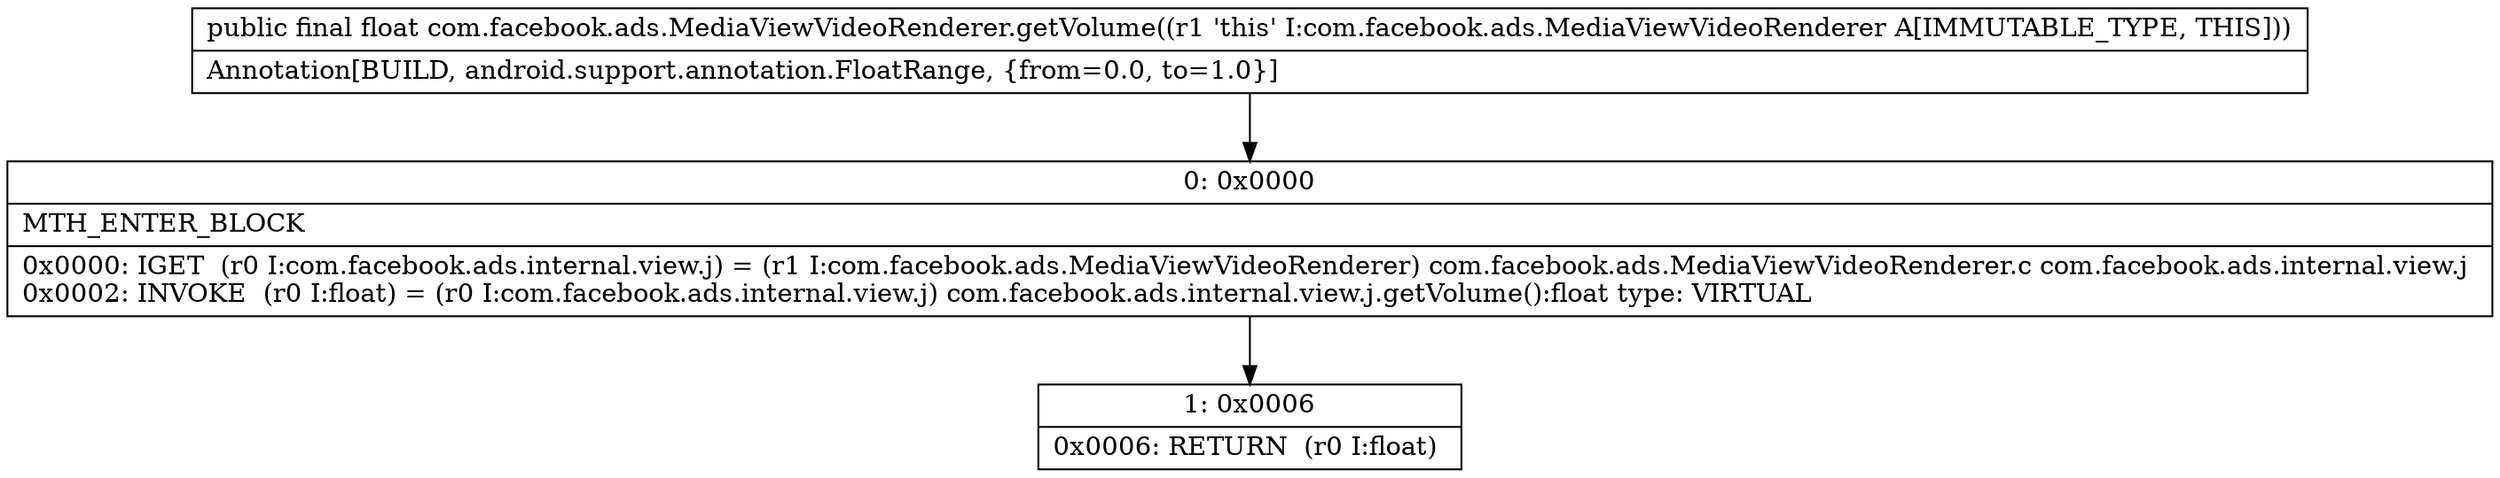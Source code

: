 digraph "CFG forcom.facebook.ads.MediaViewVideoRenderer.getVolume()F" {
Node_0 [shape=record,label="{0\:\ 0x0000|MTH_ENTER_BLOCK\l|0x0000: IGET  (r0 I:com.facebook.ads.internal.view.j) = (r1 I:com.facebook.ads.MediaViewVideoRenderer) com.facebook.ads.MediaViewVideoRenderer.c com.facebook.ads.internal.view.j \l0x0002: INVOKE  (r0 I:float) = (r0 I:com.facebook.ads.internal.view.j) com.facebook.ads.internal.view.j.getVolume():float type: VIRTUAL \l}"];
Node_1 [shape=record,label="{1\:\ 0x0006|0x0006: RETURN  (r0 I:float) \l}"];
MethodNode[shape=record,label="{public final float com.facebook.ads.MediaViewVideoRenderer.getVolume((r1 'this' I:com.facebook.ads.MediaViewVideoRenderer A[IMMUTABLE_TYPE, THIS]))  | Annotation[BUILD, android.support.annotation.FloatRange, \{from=0.0, to=1.0\}]\l}"];
MethodNode -> Node_0;
Node_0 -> Node_1;
}

